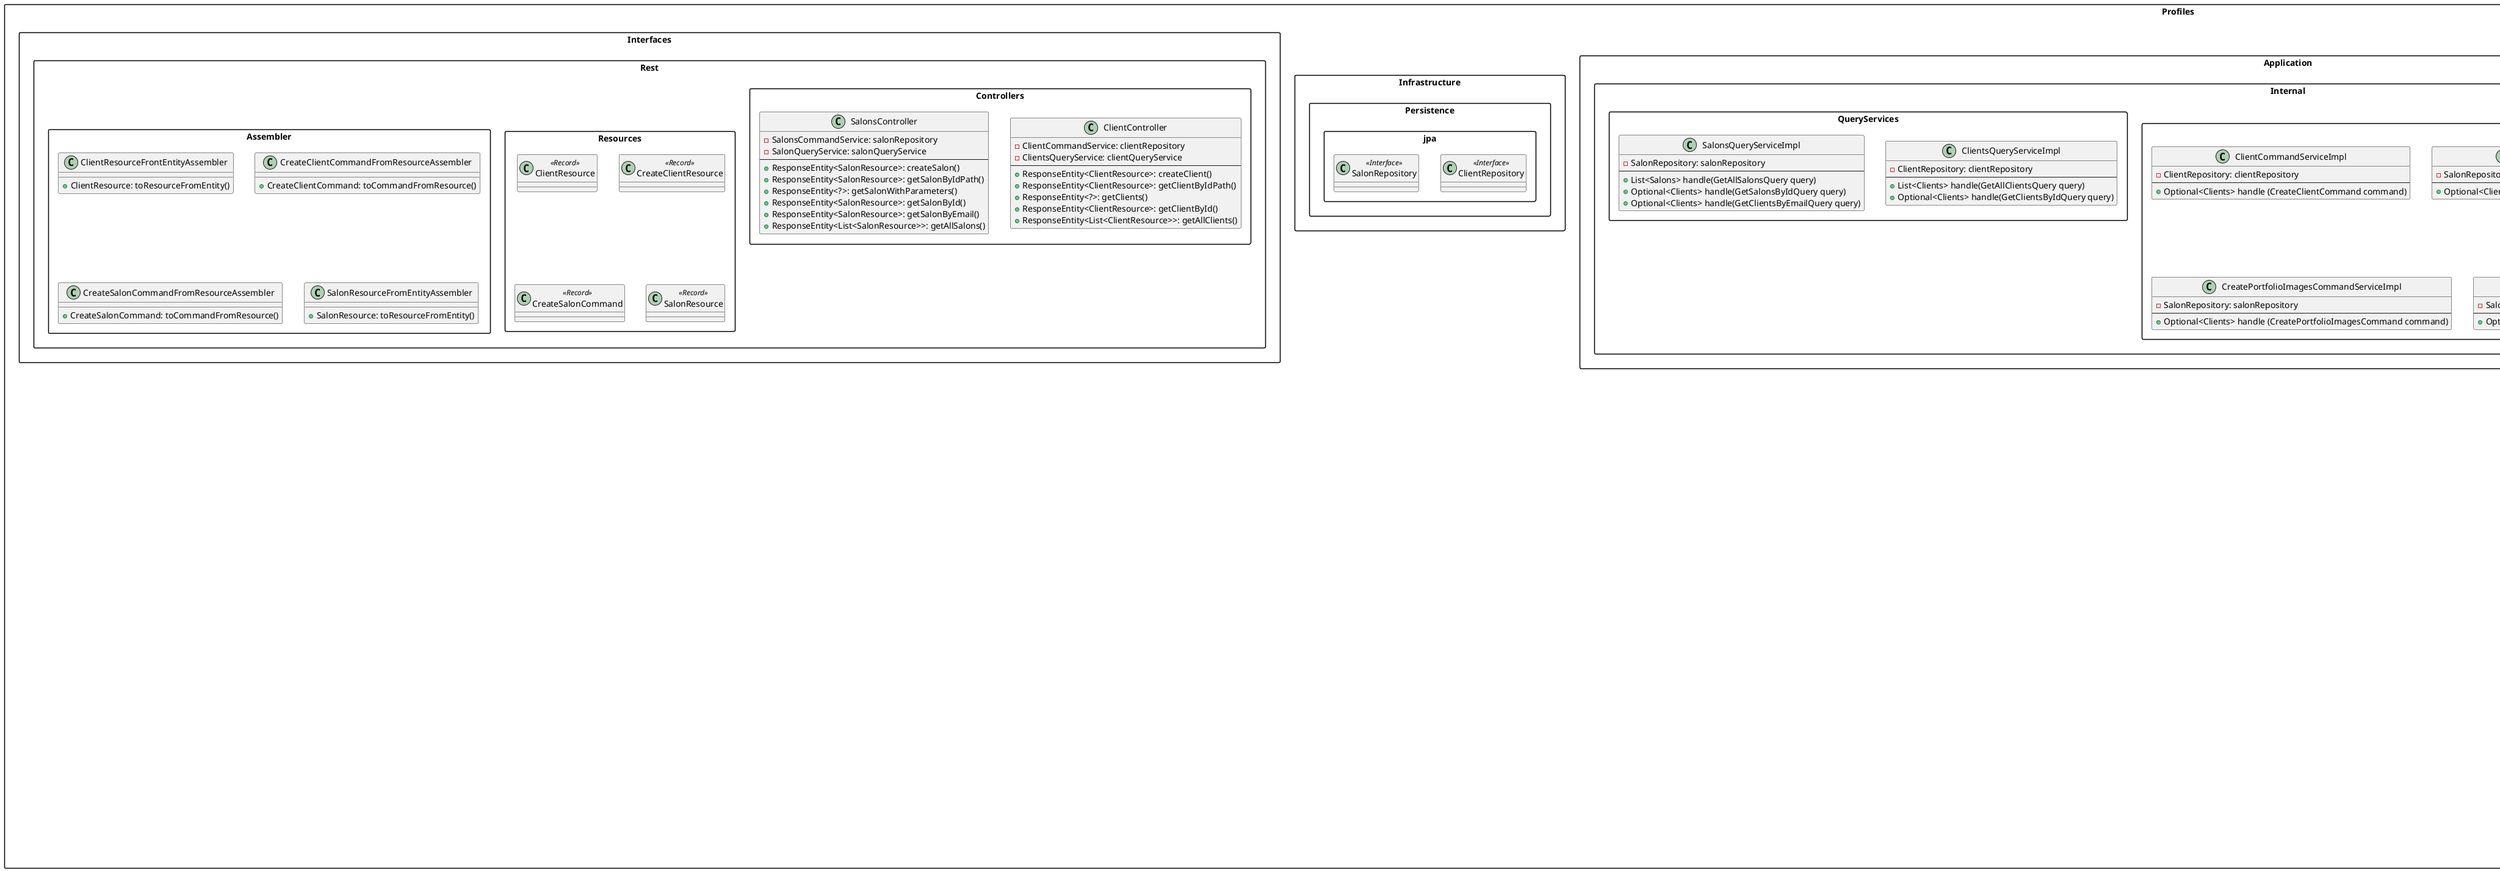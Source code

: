 @startuml uTime Backend
skinparam packageStyle rectangle

package "Profiles" {
    package "Domain" {
        package "Model" {
            package "Aggregates" {
                class Clients {
                    -id: clientId
                    -birth_date: ClientBirthDate
                }
                class Salons {
                    -id: SalonId
                    -salonProfilesId: SalonProfilesId
                    -imageUrl: SalonImageUrl
                    -location: SalonLocation
                }
                class Socials {
                    -socialId: SocialId
                    -socialData: SocialData
                }
                class Salon_Profiles {
                    -salonProfilesId: SalonProfilesId
                    -profileImageUrl: ProfileImageUrl
                    -coverImageUrl: CoverImageUrl
                }
                class Portfolio_Images {
                    -portfolioImagesId: PortfolioImageId
                    -salonId: SalonId
                    -imageUrl: ImageUrl
                }
            }
            package "Entities" {
                class Accounts {
                    -passwordHash: PasswordHash
                    -is_active: IsActive
                    -fullName: FullName
                    -contact: Contact
                }
            }
            package "Commands" {
                class CreateClientCommand <<Record>>
                class CreateSalonCommand <<Record>>
                class CreateSalonProfiles <<Record>>
                class CreatePortfolioImagesCommand <<Record>>
                class CreateSocialsCommand <<Record>>
            }
            package "Queries" {
                class GetAllClientsQuery <<Record>>
                class GetAllSalonsQuery <<Record>>
                class GetClientsByIdQuery <<Record>>
                class GetSalonByEmailQuery <<Record>>
                class GetSalonByIdQuery <<Record>>
            }
            package "ValueObjects"{
                class ClientId <<ValueObject>> {
                    -id: long
                }
                class SalonId <<ValueObject>> {
                    -id: long
                }
                class ClientBirthDate <<ValueObject>> {
                    -date: LocalDate
                }
                class FullName <<ValueObject>> {
                    -firstName: String
                    -lastName: String
                    --
                    +getFullName(): String
                    +getFirstName(): String
                    +getLastName(): String
                }
                class SalonImageUrl <<ValueObject>> {
                    -url: String
                }
                class SalonLocation <<ValueObject>> {
                    -location: String
                }
                class Contact <<ValueObject>> {
                    -phoneNumber: String
                    -email: String
                }
                class PasswordHash <<ValueObject>> {
                    -passwordHash: String
                }
                class IsActive <<ValueObject>> {
                    -is_Active: Boolean
                }
                class SocialId <<ValueObject>> {
                    -id: long
                }
                class SocialData <<ValueObject>> {
                    -socialUrl: String
                    -socialIcon: String
                    --
                    +getSocialUrl(): String
                    +getSocialIcon(): String
                }
                class SalonProfilesId <<ValueObject>> {
                    -salonProfilesId: long
                }
                class ProfileImageUrl <<ValueObject>> {
                    -profileImageUrl: String
                }
                class CoverImageUrl <<ValueObject>> {
                    -coverImageUrl: String
                }
                class PortfolioImagesId <<ValueObject>> {
                    -portfolioImagesId: long
                }
                class ImageUrl <<ValueObject>> {
                    -imageUrl: String
                }
            }
        }
        package "Services" {
            class ClientCommandService <<Interface>>
            class ClientsQueryService <<Interface>>
            class SalonCommandService <<Interface>>
            class SalonsQueryService <<Interface>>
        }
    }
    package "Application" {
        package "Internal" {
            package CommandServices {
                class ClientCommandServiceImpl {
                    -ClientRepository: clientRepository
                    --
                    +Optional<Clients> handle (CreateClientCommand command)
                }
                class SalonCommandServiceImpl {
                    -SalonRepository: salonRepository
                    --
                    +Optional<Clients> handle (CreateSalonCommand command)
                }
                class CreateSalonProfilesCommandServiceImpl {
                    -SalonRepository: salonRepository
                    --
                    +Optional<Clients> handle (CreateSalonProfiles command)
                }
                class CreatePortfolioImagesCommandServiceImpl {
                    -SalonRepository: salonRepository
                    --
                    +Optional<Clients> handle (CreatePortfolioImagesCommand command)
                }
                class CreateSocialsCommandServiceImpl {
                    -SalonRepository: salonRepository
                    --
                    +Optional<Clients> handle (CreateSocialsCommand command)
                }
            }
            package QueryServices {
                class ClientsQueryServiceImpl {
                    -ClientRepository: clientRepository
                    --
                    +List<Clients> handle(GetAllClientsQuery query)
                    +Optional<Clients> handle(GetClientsByIdQuery query)
                }
                class SalonsQueryServiceImpl {
                    -SalonRepository: salonRepository
                    --
                    +List<Salons> handle(GetAllSalonsQuery query)
                    +Optional<Clients> handle(GetSalonsByIdQuery query)
                    +Optional<Clients> handle(GetClientsByEmailQuery query)
                }
            }
        }
    }
    package "Infrastructure" {
        package "Persistence" {
            package "jpa" {
                class ClientRepository <<Interface>> {}
                class SalonRepository <<Interface>> {}
            }
        }
    }
    package "Interfaces" {
        package "Rest" {
            package "Controllers" {
                class ClientController {
                    -ClientCommandService: clientRepository
                    -ClientsQueryService: clientQueryService
                    --
                    +ResponseEntity<ClientResource>: createClient()
                    +ResponseEntity<ClientResource>: getClientByIdPath()
                    +ResponseEntity<?>: getClients()
                    +ResponseEntity<ClientResource>: getClientById()
                    +ResponseEntity<List<ClientResource>>: getAllClients()
                }
                class SalonsController {
                    -SalonsCommandService: salonRepository
                    -SalonQueryService: salonQueryService
                    --
                    +ResponseEntity<SalonResource>: createSalon()
                    +ResponseEntity<SalonResource>: getSalonByIdPath()
                    +ResponseEntity<?>: getSalonWithParameters()
                    +ResponseEntity<SalonResource>: getSalonById()
                    +ResponseEntity<SalonResource>: getSalonByEmail()
                    +ResponseEntity<List<SalonResource>>: getAllSalons()
                }
            }
            package "Resources" {
                class ClientResource <<Record>> {}
                class CreateClientResource <<Record>> {}
                class CreateSalonCommand <<Record>> {}
                class SalonResource <<Record>> {}
            }
            package "Assembler" {
                class ClientResourceFrontEntityAssembler {
                    +ClientResource: toResourceFromEntity()
                }
                class CreateClientCommandFromResourceAssembler {
                    +CreateClientCommand: toCommandFromResource()
                }
                class CreateSalonCommandFromResourceAssembler {
                    +CreateSalonCommand: toCommandFromResource()
                }
                class SalonResourceFromEntityAssembler {
                    +SalonResource: toResourceFromEntity()
                }
            }
        }
    }
}

package "Services" {
    package "Domain" {
        package "Model" {
            package "Aggregates" {
                class Services {
                    -id: long
                    -salon_id: long
                    -name: String
                    -duration: Integer
                    -price: Double
                    -status: Boolean
                }
            }
            package "Commands" {
                class CreateServiceCommand <<Record>> {}
                class UpdateServiceCommand <<Record>> {}
            }
            package "Queries" {
                class GetAllServicesQuery <<Record>> {}
                class GetServiceByIdQuery <<Record>> {}
                class GetServicesBySalonIdQuery <<Record>> {}
            }
        }
        package "Services" {
            class ServiceCommandService <<Interface>> {
                +Optional<Services> handle(CreateServiceCommand command)
                +Optional<Services> handle(UpdateServiceCommand command)
            }
            class ServicesQueryService <<Interface>> {
                +List<Services> handle(GetAllServicesQuery query)
                +Optional<Services> handle(GetServiceByIdQuery query)
                +List<Services> handle(GetServicesBySalonIdQuery query)
            }
        }
    }
    package "Application" {
        package "Internal" {
            package CommandServices {
                class ServiceCommandServiceImpl {
                    -ServiceRepository: serviceRepository
                    --
                    +Optional<Services> handle(CreateServiceCommand command)
                    +Optional<Services> handle(UpdateServiceCommand command)
                }
            }
            package QueryServices {
                class ServicesQueryServiceImpl {
                    -ServiceRepository: serviceRepository
                    --
                    +List<Services> handle(GetAllServicesQuery query)
                    +Optional<Services> handle(GetServiceByIdQuery query)
                    +List<Services> handle(GetServicesBySalonIdQuery query)
                }
            }
        }
    }
    package "Infrastructure" {
        package "Persistence" {
            package "jpa" {
                class ServiceRepository <<Interface>> {}
            }
        }
    }
    package "Interfaces" {
        package "Rest" {
            package "Controllers" {
                class ServiceController {
                    -ServiceCommandService: serviceCommandService
                    -ServicesQueryService: servicesQueryService
                    --
                    +ResponseEntity<ServiceResource>: createService()
                    +ResponseEntity<ServiceResource>: updateService()
                    +ResponseEntity<?>: getServicesWithParameters()
                    +ResponseEntity<ServiceResource>: getServiceById()
                    +ResponseEntity<List<ServiceResource>>: getAllServices()
                }
            }
            package "Resources" {
                class ServiceResource <<Record>> {}
                class CreateServiceCommand <<Record>> {}
                class UpdateServiceCommand <<Record>> {}
            }
            package "Assembler" {
                class ServiceResourceFromEntityAssembler {
                    +ServiceResource: toResourceFromEntity()
                }
                class CreateServiceCommandFromResourceAssembler {
                    +CreateServiceCommand: toCommandFromResource()
                }
                class UpdateServiceCommandFromResourceAssembler {
                    +UpdateServiceCommand: toCommandFromResource()
                }
            }
        }
    }
}

package "Reviews" {
    package "Domain" {
        package "Model" {
            package "Aggregates" {
                class Reviews {
                    -id: long
                    -salon_id: long
                    -client_id: long
                    -rating: Integer
                    -review: String
                    -read: Boolean
                }
            }
            package "Commands" {
                class CreateReviewCommand <<Record>> {}
                class UpdateReviewCommand <<Record>> {}
            }
            package "Queries" {
                class GetAllReviewsQuery <<Record>> {}
                class GetReviewByIdQuery <<Record>> {}
                class GetReviewsBySalonIdQuery <<Record>> {}
                class GetReviewsByClientIdQuery <<Record>> {}
            }
        }
        package "Services" {
            class ReviewCommandService <<Interface>> {
                +Optional<Reviews> handle(CreateReviewCommand command)
                +Optional<Reviews> handle(UpdateReviewCommand command)
            }
            class ReviewsQueryService <<Interface>> {
                +List<Reviews> handle(GetAllReviewsQuery query)
                +Optional<Reviews> handle(GetReviewByIdQuery query)
                +List<Reviews> handle(GetReviewsBySalonIdQuery query)
                +List<Reviews> handle(GetReviewsByClientIdQuery query)
            }
        }
    }
    package "Application" {
        package "Internal" {
            package CommandServices {
                class ReviewCommandServiceImpl {
                    -ReviewRepository: reviewRepository
                    --
                    +Optional<Reviews> handle(CreateReviewCommand command)
                    +Optional<Reviews> handle(UpdateReviewCommand command)
                }
            }
            package QueryServices {
                class ReviewsQueryServiceImpl {
                    -ReviewRepository: reviewRepository
                    --
                    +List<Reviews> handle(GetAllReviewsQuery query)
                    +Optional<Reviews> handle(GetReviewByIdQuery query)
                    +List<Reviews> handle(GetReviewsBySalonIdQuery query)
                    +List<Reviews> handle(GetReviewsByClientIdQuery query)
                }
            }
        }
    }
    package "Infrastructure" {
        package "Persistence" {
            package "jpa" {
                class ReviewRepository <<Interface>> {}
            }
        }
    }
    package "Interfaces" {
        package "Rest" {
            package "Controllers" {
                class ReviewController {
                    -ReviewCommandService: reviewCommandService
                    -ReviewsQueryService: reviewsQueryService
                    --
                    +ResponseEntity<ReviewResource>: createReview()
                    +ResponseEntity<ReviewResource>: updateReview()
                    +ResponseEntity<?>: getReviewsWithParameters()
                    +ResponseEntity<ReviewResource>: getReviewById()
                    +ResponseEntity<List<ReviewResource>>: getAllReviews()
                }
            }
            package "Resources" {
                class ReviewResource <<Record>> {}
                class CreateReviewCommand <<Record>> {}
                class UpdateReviewCommand <<Record>> {}
            }
            package "Assembler" {
                class ReviewResourceFromEntityAssembler {
                    +ReviewResource: toResourceFromEntity()
                }
                class CreateReviewCommandFromResourceAssembler {
                    +CreateReviewCommand: toCommandFromResource()
                }
                class UpdateReviewCommandFromResourceAssembler {
                    +UpdateReviewCommand: toCommandFromResource()
                }
            }
        }
    }
}

package "Reservations" {
    package "Domain" {
        package "Model" {
            package "Aggregates" {
                class Reservations {
                    -id: long
                    -client_id: long
                    -salon_id: long
                    -payment_id: long
                    -time_slot_id: long
                    -worker_id: String
                }
            }
            package "Commands" {
                class CreateReservationCommand <<Record>> {}
                class UpdateReservationCommand <<Record>> {}
            }
            package "Queries" {
                class GetAllReservationsQuery <<Record>> {}
                class GetReservationByIdQuery <<Record>> {}
                class GetReservationsByClientIdQuery <<Record>> {}
                class GetReservationsBySalonIdQuery <<Record>> {}
            }
        }
        package "Services" {
            class ReservationCommandService <<Interface>> {
                +Optional<Reservations> handle(CreateReservationCommand command)
                +Optional<Reservations> handle(UpdateReservationCommand command)
            }
            class ReservationsQueryService <<Interface>> {
                +List<Reservations> handle(GetAllReservationsQuery query)
                +Optional<Reservations> handle(GetReservationByIdQuery query)
                +List<Reservations> handle(GetReservationsByClientIdQuery query)
                +List<Reservations> handle(GetReservationsBySalonIdQuery query)
                +List<Reservations> handle(GetReservationsByWorkerIdQuery query)
            }
        }
    }
    package "Application" {
        package "Internal" {
            package CommandServices {
                class ReservationCommandServiceImpl {
                    -ReservationRepository: reservationRepository
                    --
                    +Optional<Reservations> handle(CreateReservationCommand command)
                    +Optional<Reservations> handle(UpdateReservationCommand command)
                }
            }
            package QueryServices {
                class ReservationsQueryServiceImpl {
                    -ReservationRepository: reservationRepository
                    --
                    +List<Reservations> handle(GetAllReservationsQuery query)
                    +Optional<Reservations> handle(GetReservationByIdQuery query)
                    +List<Reservations> handle(GetReservationsByClientIdQuery query)
                    +List<Reservations> handle(GetReservationsBySalonIdQuery query)
                    +List<Reservations> handle(GetReservationsByWorkerIdQuery query)
                }
            }
        }
    }
    package "Infrastructure" {
        package "Persistence" {
            package "jpa" {
                class ReservationRepository <<Interface>> {}
            }
        }
    }
    package "Interfaces" {
        package "Rest" {
            package "Controllers" {
                class ReservationController {
                    -ReservationCommandService: reservationCommandService
                    -ReservationsQueryService: reservationsQueryService
                    --
                    +ResponseEntity<ReservationResource>: createReservation()
                    +ResponseEntity<ReservationResource>: updateReservation()
                    +ResponseEntity<?>: getReservationsWithParameters()
                    +ResponseEntity<ReservationResource>: getReservationById()
                    +ResponseEntity<List<ReservationResource>>: getAllReservations()
                }
            }
            package "Resources" {
                class ReservationResource <<Record>> {}
                class CreateReservationCommand <<Record>> {}
                class UpdateReservationCommand <<Record>> {}
            }
            package "Assembler" {
                class ReservationResourceFromEntityAssembler {
                    +ReservationResource: toResourceFromEntity()
                }
                class CreateReservationCommandFromResourceAssembler {
                    +CreateReservationCommand: toCommandFromResource()
                }
                class UpdateReservationCommandFromResourceAssembler {
                    +UpdateReservationCommand: toCommandFromResource()
                }
            }
        }
    }
}



package "Shared" {
    package "Infrastructure" {
        package "Persistence" {
            package "jpa" {
                class SnakeCasePhysicalNamingStrategy <<Class>>
            }
        }
    }
}

package "Workers" {
    package "Domain" {
        package "Model" {
            package "Aggregates" {
                class Workers {
                    -id: long
                    -name: String
                    -specialization: String
                    -photo_url: String
                }
            }
            package "Commands" {
                class CreateWorkerCommand <<Record>> {}
                class UpdateWorkerCommand <<Record>> {}
            }
            package "Queries" {
                class GetAllWorkersQuery <<Record>> {}
                class GetWorkerByIdQuery <<Record>> {}
                class GetWorkersBySalonIdQuery <<Record>> {}
            }
        }
        package "Services" {
            class WorkerCommandService <<Interface>> {
                +Optional<Workers> handle(CreateWorkerCommand command)
                +Optional<Workers> handle(UpdateWorkerCommand command)
            }
            class WorkersQueryService <<Interface>> {
                +List<Workers> handle(GetAllWorkersQuery query)
                +Optional<Workers> handle(GetWorkerByIdQuery query)
                +List<Workers> handle(GetWorkersBySalonIdQuery query)
            }
        }
    }
    package "Application" {
        package "Internal" {
            package CommandServices {
                class WorkerCommandServiceImpl {
                    -WorkerRepository: workerRepository
                    --
                    +Optional<Workers> handle(CreateWorkerCommand command)
                    +Optional<Workers> handle(UpdateWorkerCommand command)
                }
            }
            package QueryServices {
                class WorkersQueryServiceImpl {
                    -WorkerRepository: workerRepository
                    --
                    +List<Workers> handle(GetAllWorkersQuery query)
                    +Optional<Workers> handle(GetWorkerByIdQuery query)
                    +List<Workers> handle(GetWorkersBySalonIdQuery query)
                }
            }
        }
    }
    package "Infrastructure" {
        package "Persistence" {
            package "jpa" {
                class WorkerRepository <<Interface>> {}
            }
        }
    }
    package "Interfaces" {
        package "Rest" {
            package "Controllers" {
                class WorkerController {
                    -WorkerCommandService: workerCommandService
                    -WorkersQueryService: workersQueryService
                    --
                    +ResponseEntity<WorkerResource>: createWorker()
                    +ResponseEntity<WorkerResource>: updateWorker()
                    +ResponseEntity<?>: getWorkersWithParameters()
                    +ResponseEntity<WorkerResource>: getWorkerById()
                    +ResponseEntity<List<WorkerResource>>: getAllWorkers()
                }
            }
            package "Resources" {
                class WorkerResource <<Record>> {}
                class CreateWorkerCommand <<Record>> {}
                class UpdateWorkerCommand <<Record>> {}
            }
            package "Assembler" {
                class WorkerResourceFromEntityAssembler {
                    +WorkerResource: toResourceFromEntity()
                }
                class CreateWorkerCommandFromResourceAssembler {
                    +CreateWorkerCommand: toCommandFromResource()
                }
                class UpdateWorkerCommandFromResourceAssembler {
                    +UpdateWorkerCommand: toCommandFromResource()
                }
            }
        }
    }
}


@enduml
